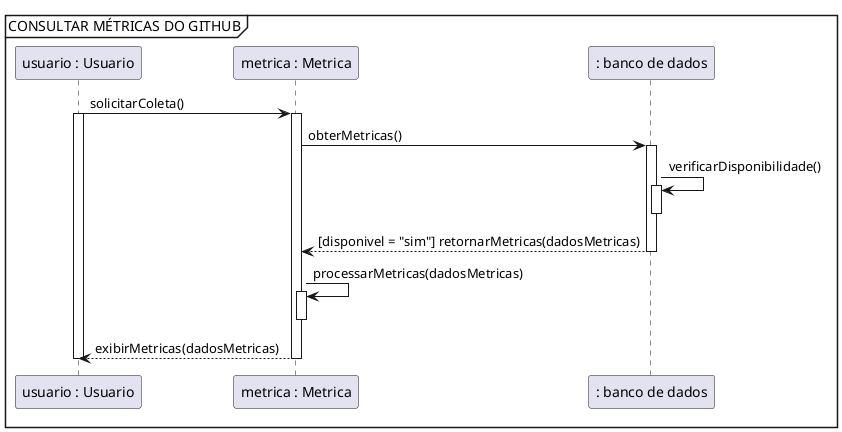 @startuml


mainframe CONSULTAR MÉTRICAS DO GITHUB


"usuario : Usuario" as usuario -> "metrica : Metrica" as metrica : solicitarColeta()
activate usuario
activate metrica


metrica -> ": banco de dados" as bd : obterMetricas()
activate bd

bd -> bd : verificarDisponibilidade()
activate bd

deactivate bd
bd --> metrica : [disponivel = "sim"] retornarMetricas(dadosMetricas)
deactivate bd

metrica -> metrica : processarMetricas(dadosMetricas)
activate metrica

deactivate metrica
metrica --> usuario : exibirMetricas(dadosMetricas)
deactivate metrica

deactivate usuario

@enduml